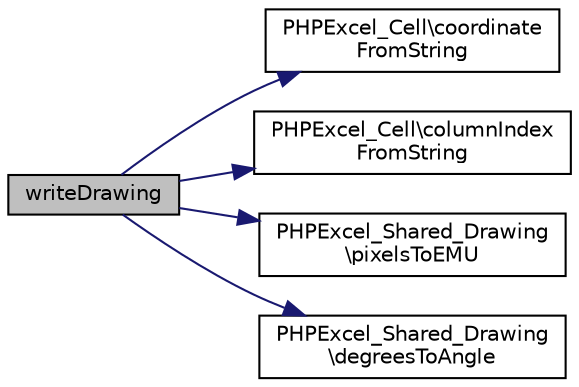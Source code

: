 digraph "writeDrawing"
{
  edge [fontname="Helvetica",fontsize="10",labelfontname="Helvetica",labelfontsize="10"];
  node [fontname="Helvetica",fontsize="10",shape=record];
  rankdir="LR";
  Node8 [label="writeDrawing",height=0.2,width=0.4,color="black", fillcolor="grey75", style="filled", fontcolor="black"];
  Node8 -> Node9 [color="midnightblue",fontsize="10",style="solid",fontname="Helvetica"];
  Node9 [label="PHPExcel_Cell\\coordinate\lFromString",height=0.2,width=0.4,color="black", fillcolor="white", style="filled",URL="$class_p_h_p_excel___cell.html#a81e3469df94f7b5a1f5d9064575280a3"];
  Node8 -> Node10 [color="midnightblue",fontsize="10",style="solid",fontname="Helvetica"];
  Node10 [label="PHPExcel_Cell\\columnIndex\lFromString",height=0.2,width=0.4,color="black", fillcolor="white", style="filled",URL="$class_p_h_p_excel___cell.html#a492724422ceefe1d16ed2a8997a0a489"];
  Node8 -> Node11 [color="midnightblue",fontsize="10",style="solid",fontname="Helvetica"];
  Node11 [label="PHPExcel_Shared_Drawing\l\\pixelsToEMU",height=0.2,width=0.4,color="black", fillcolor="white", style="filled",URL="$class_p_h_p_excel___shared___drawing.html#a5ec038dbe86bc2adbf7657d662588b46"];
  Node8 -> Node12 [color="midnightblue",fontsize="10",style="solid",fontname="Helvetica"];
  Node12 [label="PHPExcel_Shared_Drawing\l\\degreesToAngle",height=0.2,width=0.4,color="black", fillcolor="white", style="filled",URL="$class_p_h_p_excel___shared___drawing.html#af228ca4239f7764fe58163cf50204343"];
}
